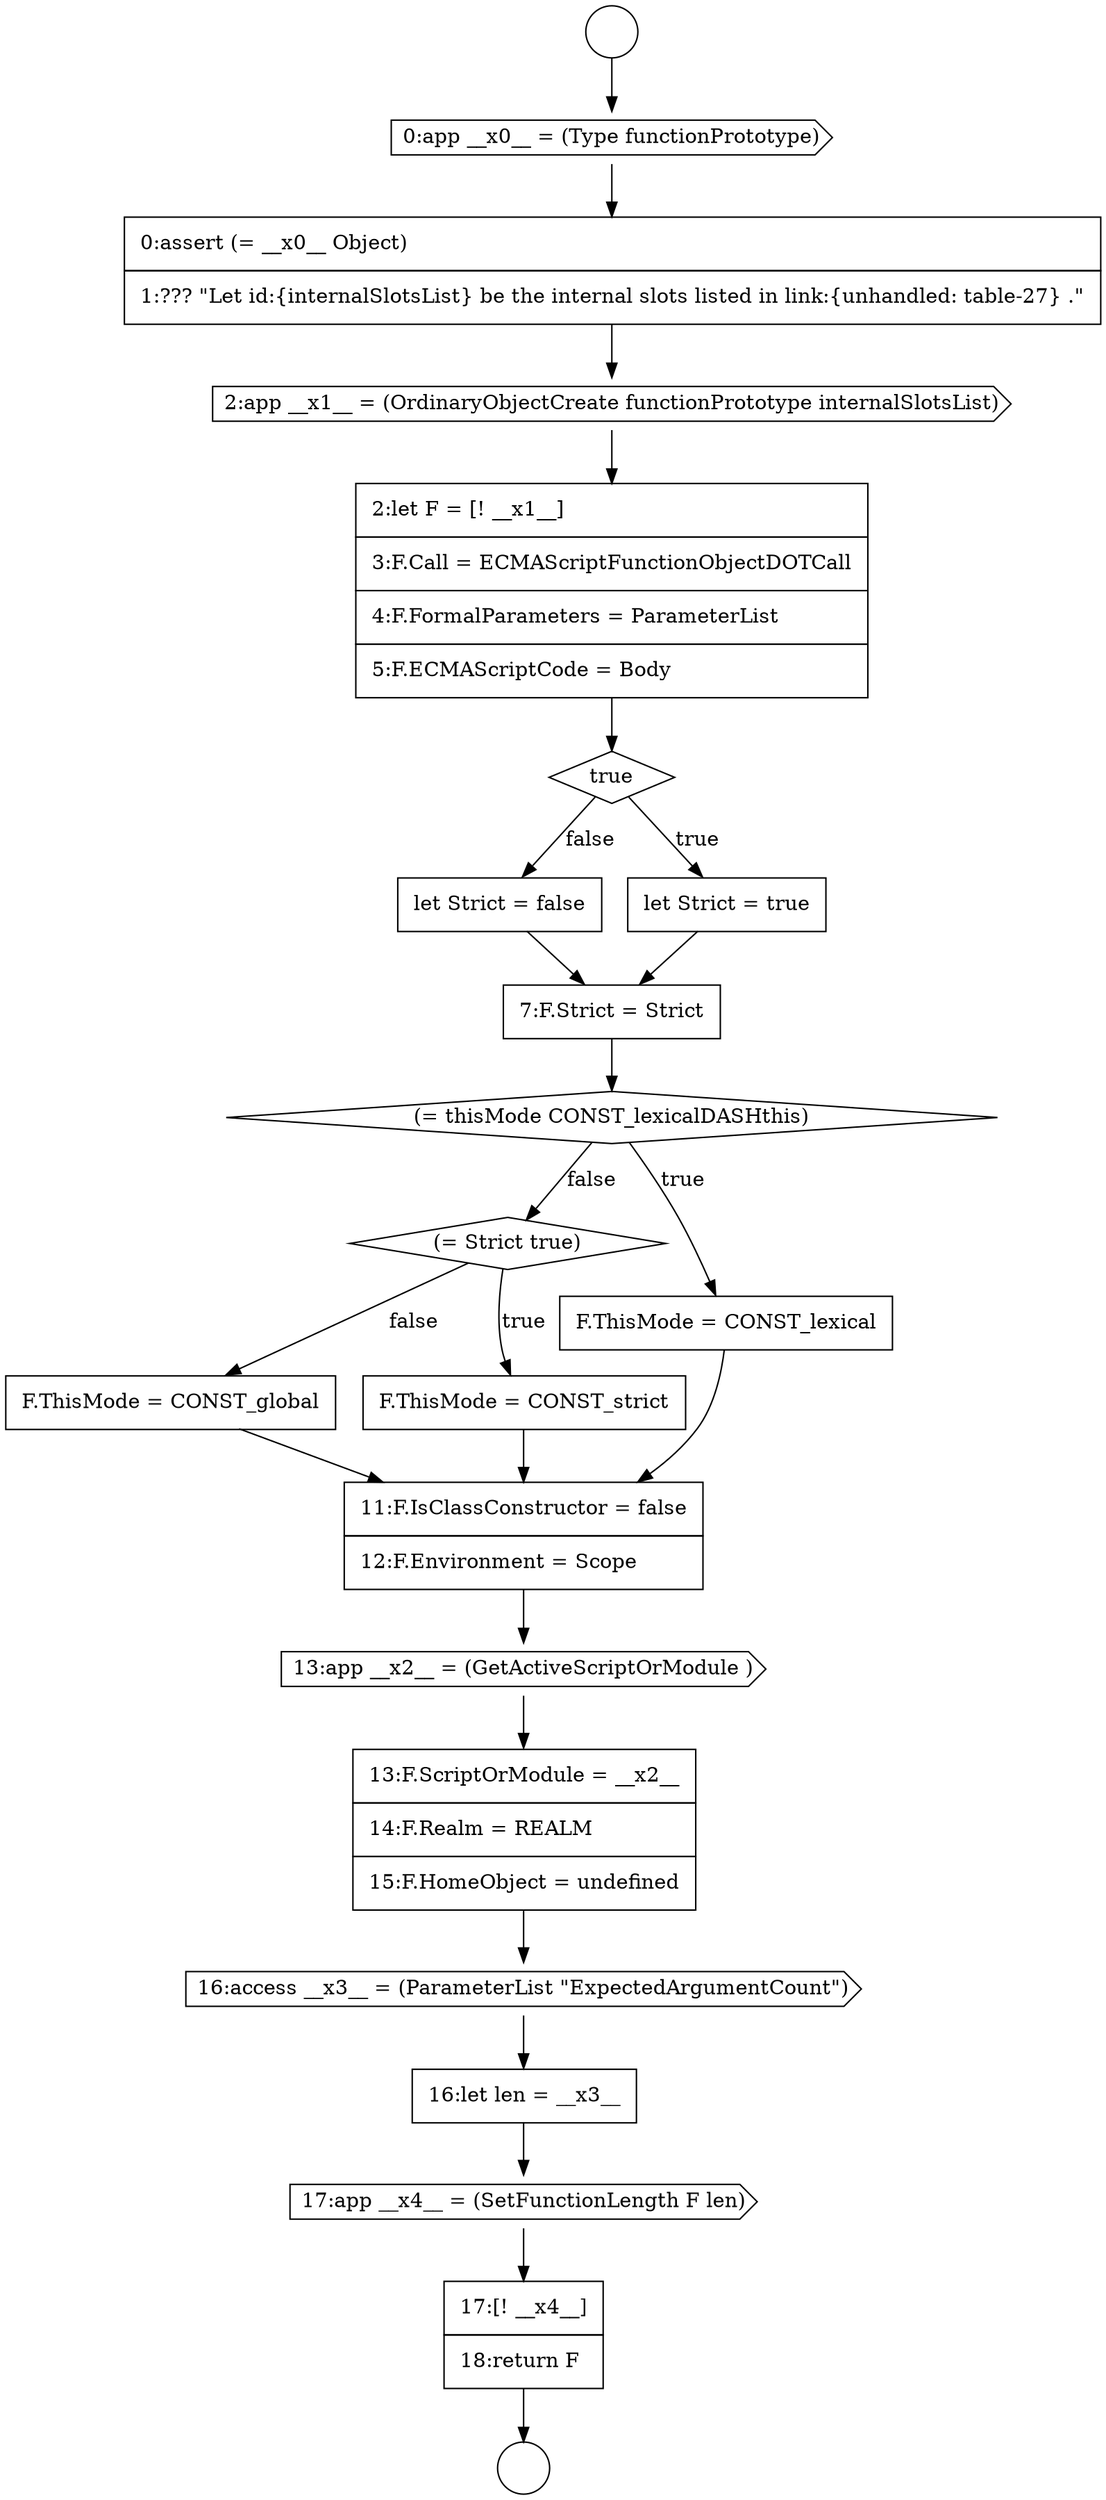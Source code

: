 digraph {
  node2309 [shape=circle label=" " color="black" fillcolor="white" style=filled]
  node2316 [shape=none, margin=0, label=<<font color="black">
    <table border="0" cellborder="1" cellspacing="0" cellpadding="10">
      <tr><td align="left">let Strict = false</td></tr>
    </table>
  </font>> color="black" fillcolor="white" style=filled]
  node2328 [shape=cds, label=<<font color="black">17:app __x4__ = (SetFunctionLength F len)</font>> color="black" fillcolor="white" style=filled]
  node2324 [shape=cds, label=<<font color="black">13:app __x2__ = (GetActiveScriptOrModule )</font>> color="black" fillcolor="white" style=filled]
  node2311 [shape=none, margin=0, label=<<font color="black">
    <table border="0" cellborder="1" cellspacing="0" cellpadding="10">
      <tr><td align="left">0:assert (= __x0__ Object)</td></tr>
      <tr><td align="left">1:??? &quot;Let id:{internalSlotsList} be the internal slots listed in link:{unhandled: table-27} .&quot;</td></tr>
    </table>
  </font>> color="black" fillcolor="white" style=filled]
  node2318 [shape=diamond, label=<<font color="black">(= thisMode CONST_lexicalDASHthis)</font>> color="black" fillcolor="white" style=filled]
  node2322 [shape=none, margin=0, label=<<font color="black">
    <table border="0" cellborder="1" cellspacing="0" cellpadding="10">
      <tr><td align="left">F.ThisMode = CONST_global</td></tr>
    </table>
  </font>> color="black" fillcolor="white" style=filled]
  node2320 [shape=diamond, label=<<font color="black">(= Strict true)</font>> color="black" fillcolor="white" style=filled]
  node2315 [shape=none, margin=0, label=<<font color="black">
    <table border="0" cellborder="1" cellspacing="0" cellpadding="10">
      <tr><td align="left">let Strict = true</td></tr>
    </table>
  </font>> color="black" fillcolor="white" style=filled]
  node2321 [shape=none, margin=0, label=<<font color="black">
    <table border="0" cellborder="1" cellspacing="0" cellpadding="10">
      <tr><td align="left">F.ThisMode = CONST_strict</td></tr>
    </table>
  </font>> color="black" fillcolor="white" style=filled]
  node2327 [shape=none, margin=0, label=<<font color="black">
    <table border="0" cellborder="1" cellspacing="0" cellpadding="10">
      <tr><td align="left">16:let len = __x3__</td></tr>
    </table>
  </font>> color="black" fillcolor="white" style=filled]
  node2313 [shape=none, margin=0, label=<<font color="black">
    <table border="0" cellborder="1" cellspacing="0" cellpadding="10">
      <tr><td align="left">2:let F = [! __x1__]</td></tr>
      <tr><td align="left">3:F.Call = ECMAScriptFunctionObjectDOTCall</td></tr>
      <tr><td align="left">4:F.FormalParameters = ParameterList</td></tr>
      <tr><td align="left">5:F.ECMAScriptCode = Body</td></tr>
    </table>
  </font>> color="black" fillcolor="white" style=filled]
  node2323 [shape=none, margin=0, label=<<font color="black">
    <table border="0" cellborder="1" cellspacing="0" cellpadding="10">
      <tr><td align="left">11:F.IsClassConstructor = false</td></tr>
      <tr><td align="left">12:F.Environment = Scope</td></tr>
    </table>
  </font>> color="black" fillcolor="white" style=filled]
  node2312 [shape=cds, label=<<font color="black">2:app __x1__ = (OrdinaryObjectCreate functionPrototype internalSlotsList)</font>> color="black" fillcolor="white" style=filled]
  node2317 [shape=none, margin=0, label=<<font color="black">
    <table border="0" cellborder="1" cellspacing="0" cellpadding="10">
      <tr><td align="left">7:F.Strict = Strict</td></tr>
    </table>
  </font>> color="black" fillcolor="white" style=filled]
  node2326 [shape=cds, label=<<font color="black">16:access __x3__ = (ParameterList &quot;ExpectedArgumentCount&quot;)</font>> color="black" fillcolor="white" style=filled]
  node2308 [shape=circle label=" " color="black" fillcolor="white" style=filled]
  node2319 [shape=none, margin=0, label=<<font color="black">
    <table border="0" cellborder="1" cellspacing="0" cellpadding="10">
      <tr><td align="left">F.ThisMode = CONST_lexical</td></tr>
    </table>
  </font>> color="black" fillcolor="white" style=filled]
  node2314 [shape=diamond, label=<<font color="black">true</font>> color="black" fillcolor="white" style=filled]
  node2329 [shape=none, margin=0, label=<<font color="black">
    <table border="0" cellborder="1" cellspacing="0" cellpadding="10">
      <tr><td align="left">17:[! __x4__]</td></tr>
      <tr><td align="left">18:return F</td></tr>
    </table>
  </font>> color="black" fillcolor="white" style=filled]
  node2310 [shape=cds, label=<<font color="black">0:app __x0__ = (Type functionPrototype)</font>> color="black" fillcolor="white" style=filled]
  node2325 [shape=none, margin=0, label=<<font color="black">
    <table border="0" cellborder="1" cellspacing="0" cellpadding="10">
      <tr><td align="left">13:F.ScriptOrModule = __x2__</td></tr>
      <tr><td align="left">14:F.Realm = REALM</td></tr>
      <tr><td align="left">15:F.HomeObject = undefined</td></tr>
    </table>
  </font>> color="black" fillcolor="white" style=filled]
  node2322 -> node2323 [ color="black"]
  node2324 -> node2325 [ color="black"]
  node2311 -> node2312 [ color="black"]
  node2319 -> node2323 [ color="black"]
  node2328 -> node2329 [ color="black"]
  node2326 -> node2327 [ color="black"]
  node2310 -> node2311 [ color="black"]
  node2325 -> node2326 [ color="black"]
  node2318 -> node2319 [label=<<font color="black">true</font>> color="black"]
  node2318 -> node2320 [label=<<font color="black">false</font>> color="black"]
  node2315 -> node2317 [ color="black"]
  node2314 -> node2315 [label=<<font color="black">true</font>> color="black"]
  node2314 -> node2316 [label=<<font color="black">false</font>> color="black"]
  node2323 -> node2324 [ color="black"]
  node2320 -> node2321 [label=<<font color="black">true</font>> color="black"]
  node2320 -> node2322 [label=<<font color="black">false</font>> color="black"]
  node2312 -> node2313 [ color="black"]
  node2313 -> node2314 [ color="black"]
  node2321 -> node2323 [ color="black"]
  node2329 -> node2309 [ color="black"]
  node2327 -> node2328 [ color="black"]
  node2308 -> node2310 [ color="black"]
  node2317 -> node2318 [ color="black"]
  node2316 -> node2317 [ color="black"]
}
